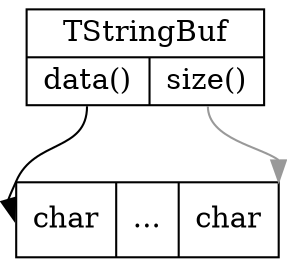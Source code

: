 digraph TStringBuf {
    node[shape=rect]
    nodesep=1
    TStringBuf [label="{TStringBuf|{<f0>data()|<f1>size()}}",shape=record]
    Data [label="char|...|char",shape=record]
    TStringBuf:f0 -> Data:w
    TStringBuf:f1 -> Data:ne [color=grey60]
}
